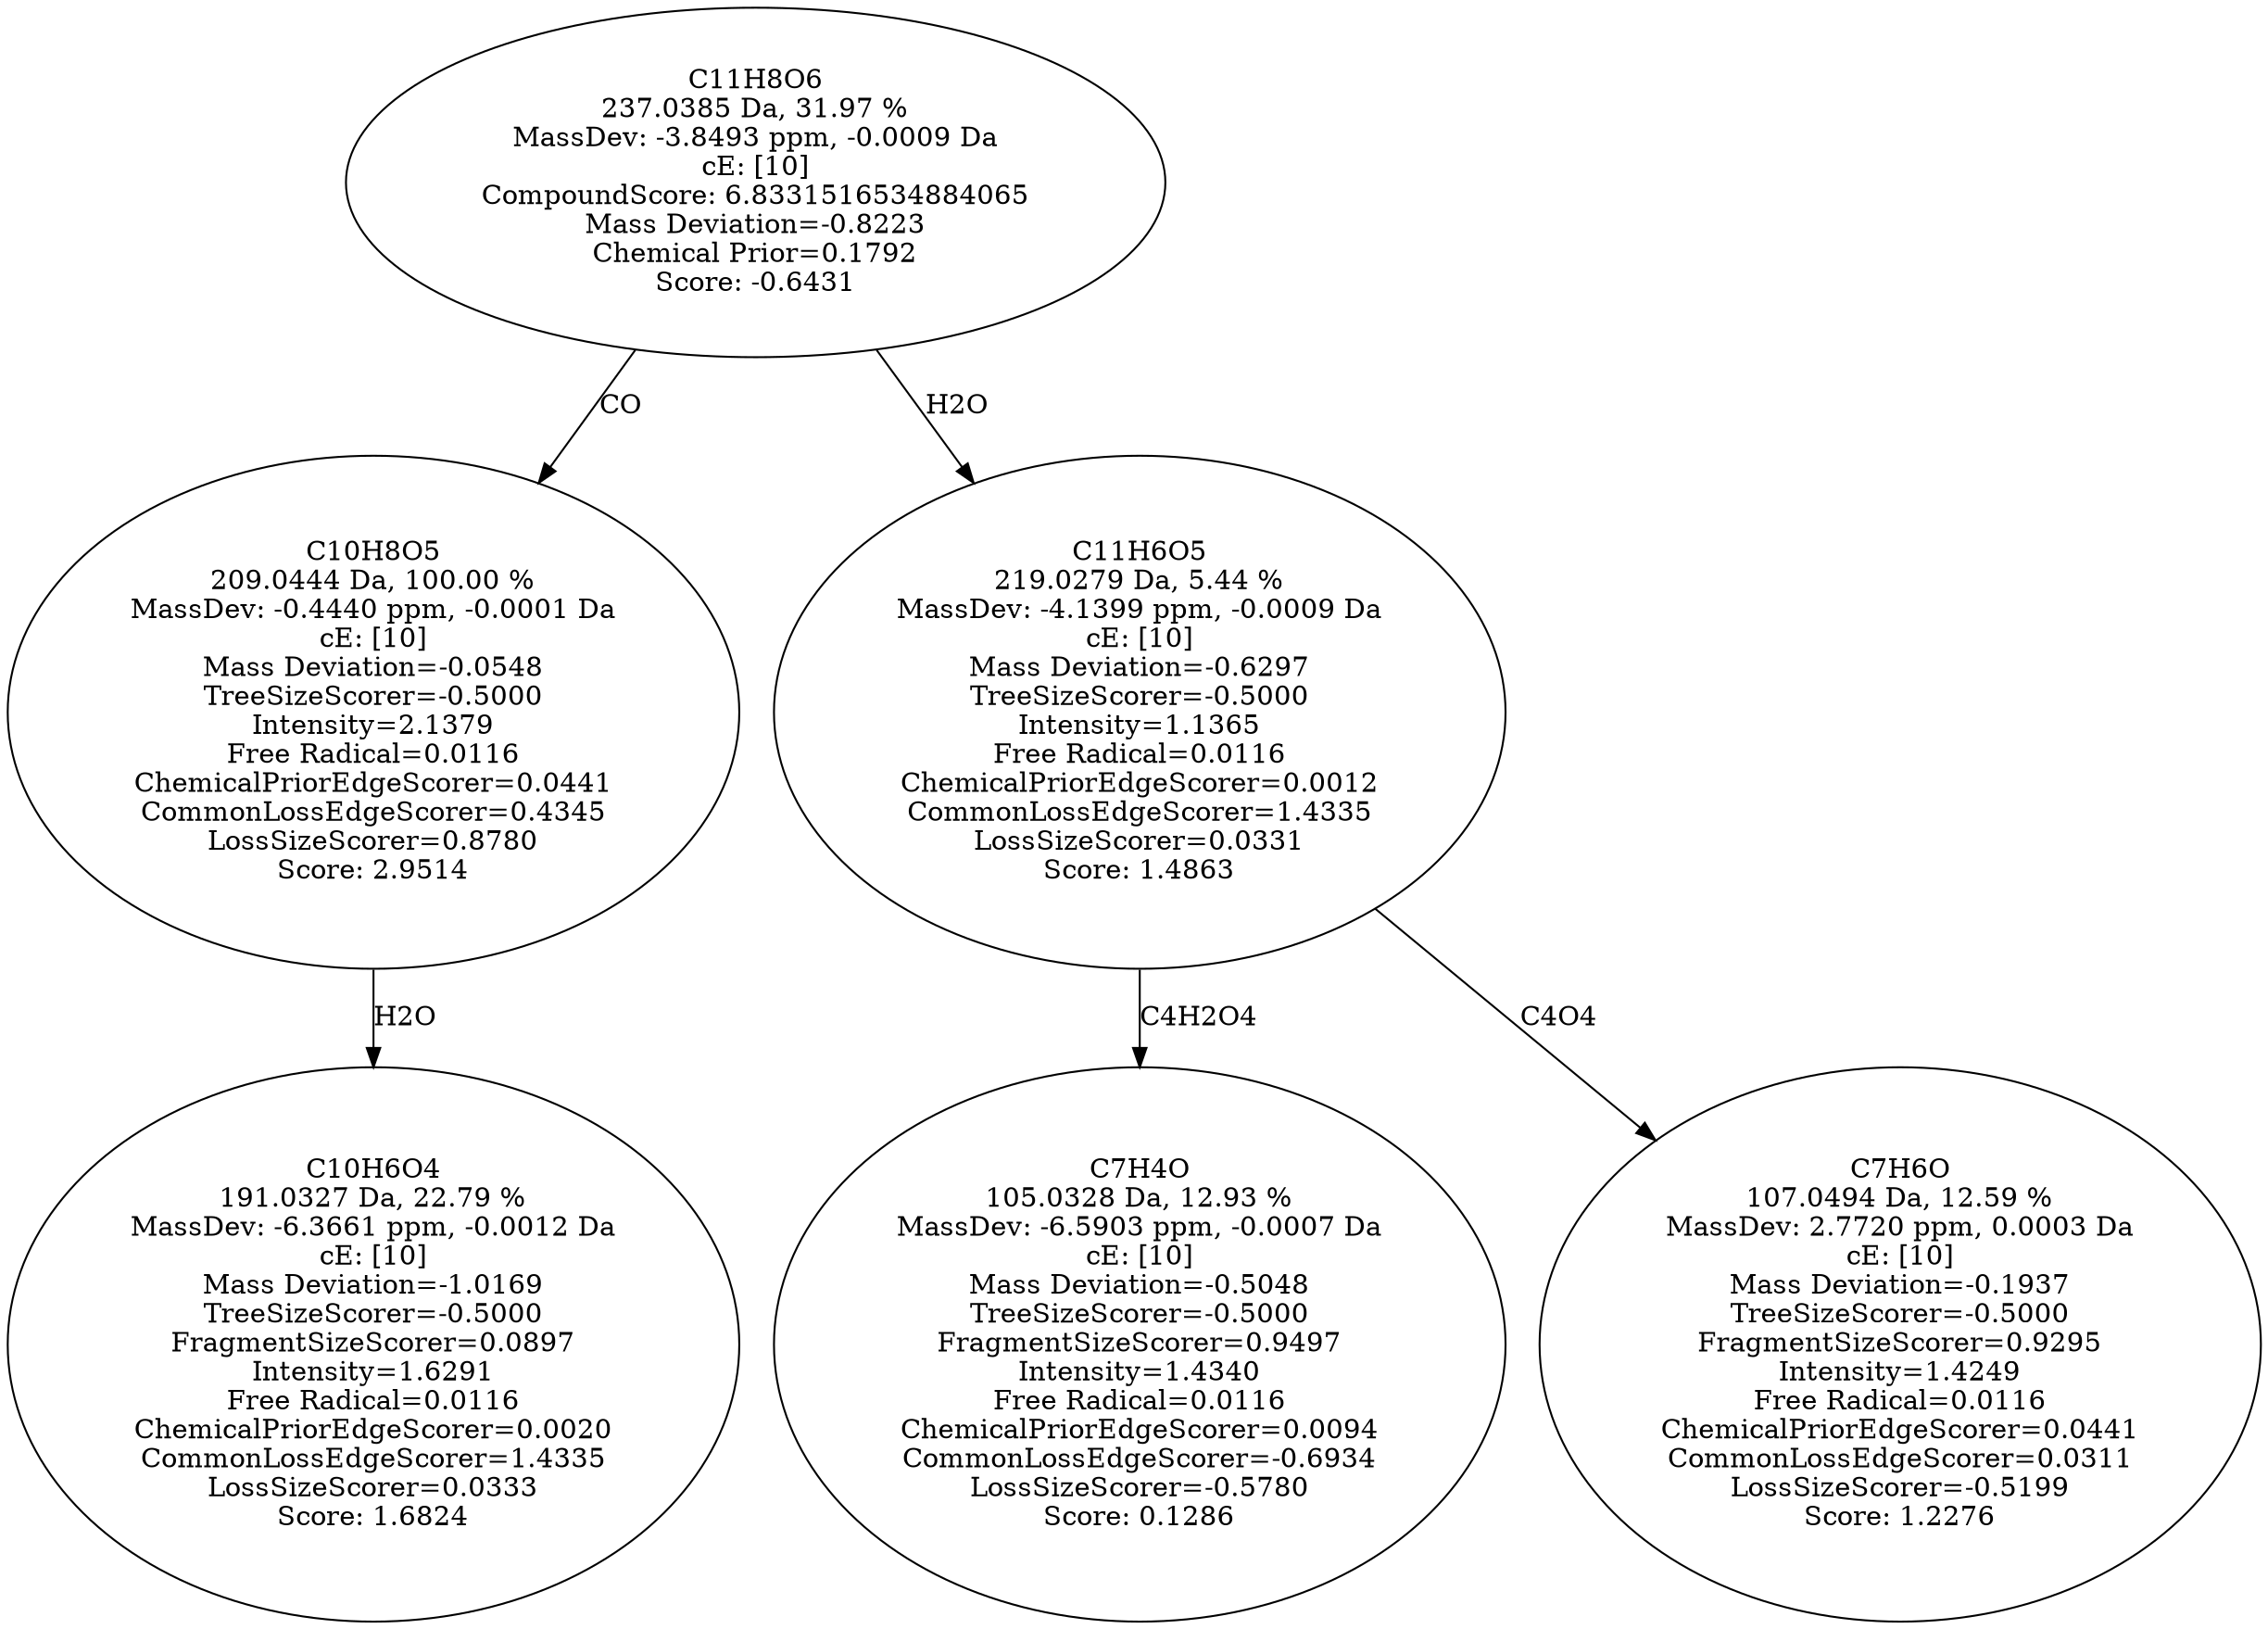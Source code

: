 strict digraph {
v1 [label="C10H6O4\n191.0327 Da, 22.79 %\nMassDev: -6.3661 ppm, -0.0012 Da\ncE: [10]\nMass Deviation=-1.0169\nTreeSizeScorer=-0.5000\nFragmentSizeScorer=0.0897\nIntensity=1.6291\nFree Radical=0.0116\nChemicalPriorEdgeScorer=0.0020\nCommonLossEdgeScorer=1.4335\nLossSizeScorer=0.0333\nScore: 1.6824"];
v2 [label="C10H8O5\n209.0444 Da, 100.00 %\nMassDev: -0.4440 ppm, -0.0001 Da\ncE: [10]\nMass Deviation=-0.0548\nTreeSizeScorer=-0.5000\nIntensity=2.1379\nFree Radical=0.0116\nChemicalPriorEdgeScorer=0.0441\nCommonLossEdgeScorer=0.4345\nLossSizeScorer=0.8780\nScore: 2.9514"];
v3 [label="C7H4O\n105.0328 Da, 12.93 %\nMassDev: -6.5903 ppm, -0.0007 Da\ncE: [10]\nMass Deviation=-0.5048\nTreeSizeScorer=-0.5000\nFragmentSizeScorer=0.9497\nIntensity=1.4340\nFree Radical=0.0116\nChemicalPriorEdgeScorer=0.0094\nCommonLossEdgeScorer=-0.6934\nLossSizeScorer=-0.5780\nScore: 0.1286"];
v4 [label="C7H6O\n107.0494 Da, 12.59 %\nMassDev: 2.7720 ppm, 0.0003 Da\ncE: [10]\nMass Deviation=-0.1937\nTreeSizeScorer=-0.5000\nFragmentSizeScorer=0.9295\nIntensity=1.4249\nFree Radical=0.0116\nChemicalPriorEdgeScorer=0.0441\nCommonLossEdgeScorer=0.0311\nLossSizeScorer=-0.5199\nScore: 1.2276"];
v5 [label="C11H6O5\n219.0279 Da, 5.44 %\nMassDev: -4.1399 ppm, -0.0009 Da\ncE: [10]\nMass Deviation=-0.6297\nTreeSizeScorer=-0.5000\nIntensity=1.1365\nFree Radical=0.0116\nChemicalPriorEdgeScorer=0.0012\nCommonLossEdgeScorer=1.4335\nLossSizeScorer=0.0331\nScore: 1.4863"];
v6 [label="C11H8O6\n237.0385 Da, 31.97 %\nMassDev: -3.8493 ppm, -0.0009 Da\ncE: [10]\nCompoundScore: 6.8331516534884065\nMass Deviation=-0.8223\nChemical Prior=0.1792\nScore: -0.6431"];
v2 -> v1 [label="H2O"];
v6 -> v2 [label="CO"];
v5 -> v3 [label="C4H2O4"];
v5 -> v4 [label="C4O4"];
v6 -> v5 [label="H2O"];
}